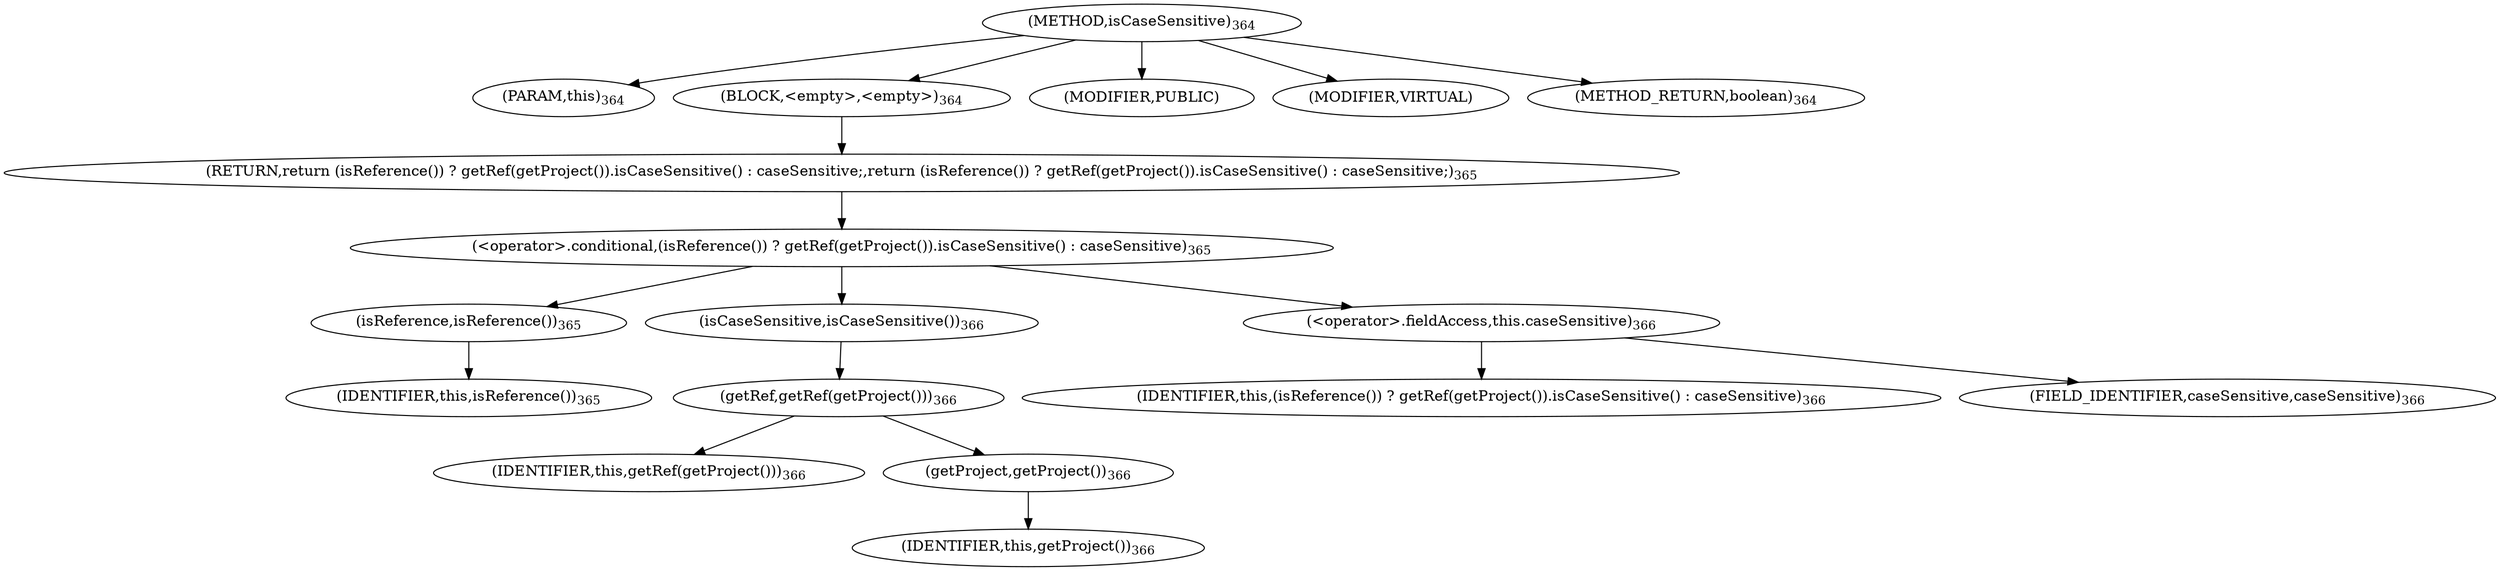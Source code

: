 digraph "isCaseSensitive" {  
"857" [label = <(METHOD,isCaseSensitive)<SUB>364</SUB>> ]
"82" [label = <(PARAM,this)<SUB>364</SUB>> ]
"858" [label = <(BLOCK,&lt;empty&gt;,&lt;empty&gt;)<SUB>364</SUB>> ]
"859" [label = <(RETURN,return (isReference()) ? getRef(getProject()).isCaseSensitive() : caseSensitive;,return (isReference()) ? getRef(getProject()).isCaseSensitive() : caseSensitive;)<SUB>365</SUB>> ]
"860" [label = <(&lt;operator&gt;.conditional,(isReference()) ? getRef(getProject()).isCaseSensitive() : caseSensitive)<SUB>365</SUB>> ]
"861" [label = <(isReference,isReference())<SUB>365</SUB>> ]
"81" [label = <(IDENTIFIER,this,isReference())<SUB>365</SUB>> ]
"862" [label = <(isCaseSensitive,isCaseSensitive())<SUB>366</SUB>> ]
"863" [label = <(getRef,getRef(getProject()))<SUB>366</SUB>> ]
"84" [label = <(IDENTIFIER,this,getRef(getProject()))<SUB>366</SUB>> ]
"864" [label = <(getProject,getProject())<SUB>366</SUB>> ]
"83" [label = <(IDENTIFIER,this,getProject())<SUB>366</SUB>> ]
"865" [label = <(&lt;operator&gt;.fieldAccess,this.caseSensitive)<SUB>366</SUB>> ]
"866" [label = <(IDENTIFIER,this,(isReference()) ? getRef(getProject()).isCaseSensitive() : caseSensitive)<SUB>366</SUB>> ]
"867" [label = <(FIELD_IDENTIFIER,caseSensitive,caseSensitive)<SUB>366</SUB>> ]
"868" [label = <(MODIFIER,PUBLIC)> ]
"869" [label = <(MODIFIER,VIRTUAL)> ]
"870" [label = <(METHOD_RETURN,boolean)<SUB>364</SUB>> ]
  "857" -> "82" 
  "857" -> "858" 
  "857" -> "868" 
  "857" -> "869" 
  "857" -> "870" 
  "858" -> "859" 
  "859" -> "860" 
  "860" -> "861" 
  "860" -> "862" 
  "860" -> "865" 
  "861" -> "81" 
  "862" -> "863" 
  "863" -> "84" 
  "863" -> "864" 
  "864" -> "83" 
  "865" -> "866" 
  "865" -> "867" 
}
